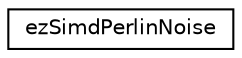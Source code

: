 digraph "Graphical Class Hierarchy"
{
 // LATEX_PDF_SIZE
  edge [fontname="Helvetica",fontsize="10",labelfontname="Helvetica",labelfontsize="10"];
  node [fontname="Helvetica",fontsize="10",shape=record];
  rankdir="LR";
  Node0 [label="ezSimdPerlinNoise",height=0.2,width=0.4,color="black", fillcolor="white", style="filled",URL="$da/d04/classez_simd_perlin_noise.htm",tooltip=" "];
}
